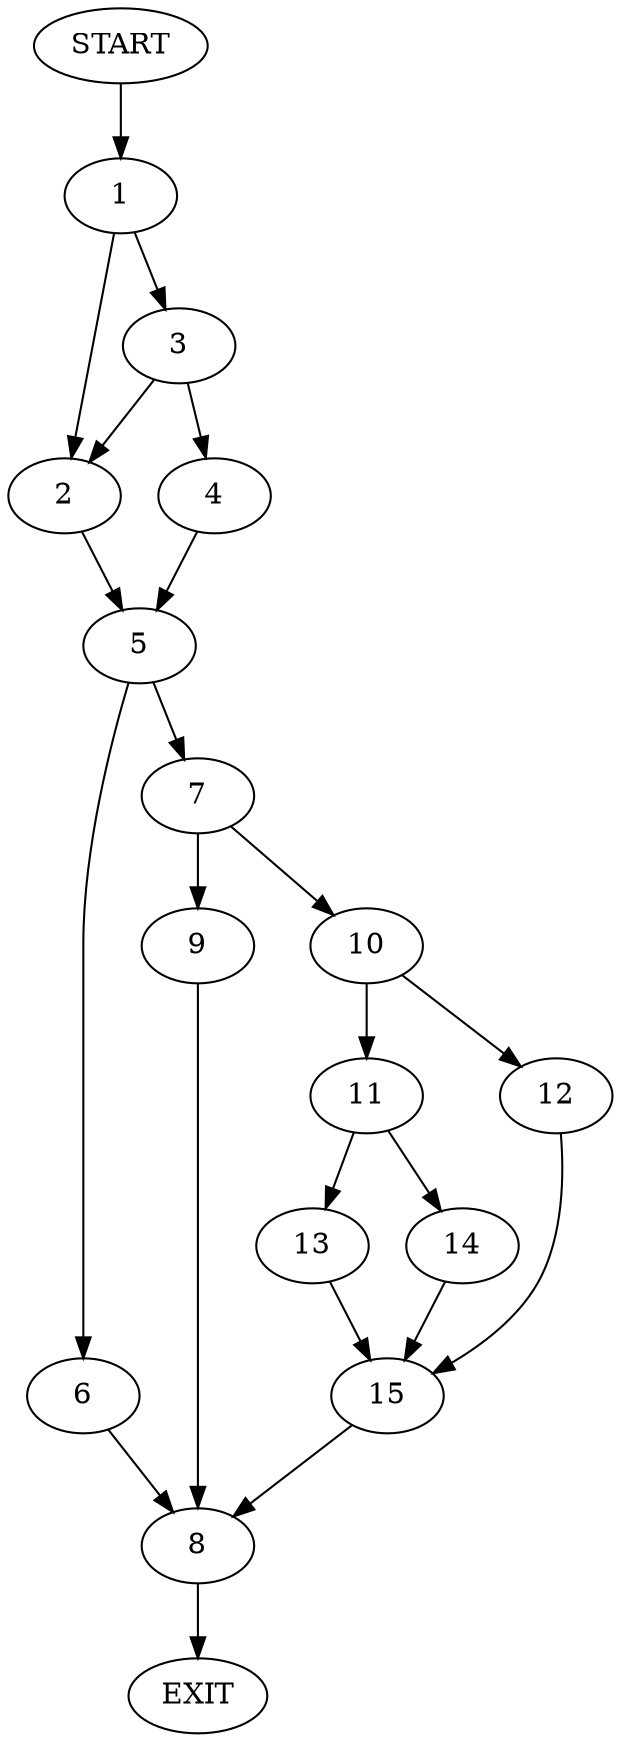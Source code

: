 digraph {
0 [label="START"]
16 [label="EXIT"]
0 -> 1
1 -> 2
1 -> 3
3 -> 4
3 -> 2
2 -> 5
4 -> 5
5 -> 6
5 -> 7
6 -> 8
7 -> 9
7 -> 10
9 -> 8
10 -> 11
10 -> 12
11 -> 13
11 -> 14
12 -> 15
15 -> 8
14 -> 15
13 -> 15
8 -> 16
}
